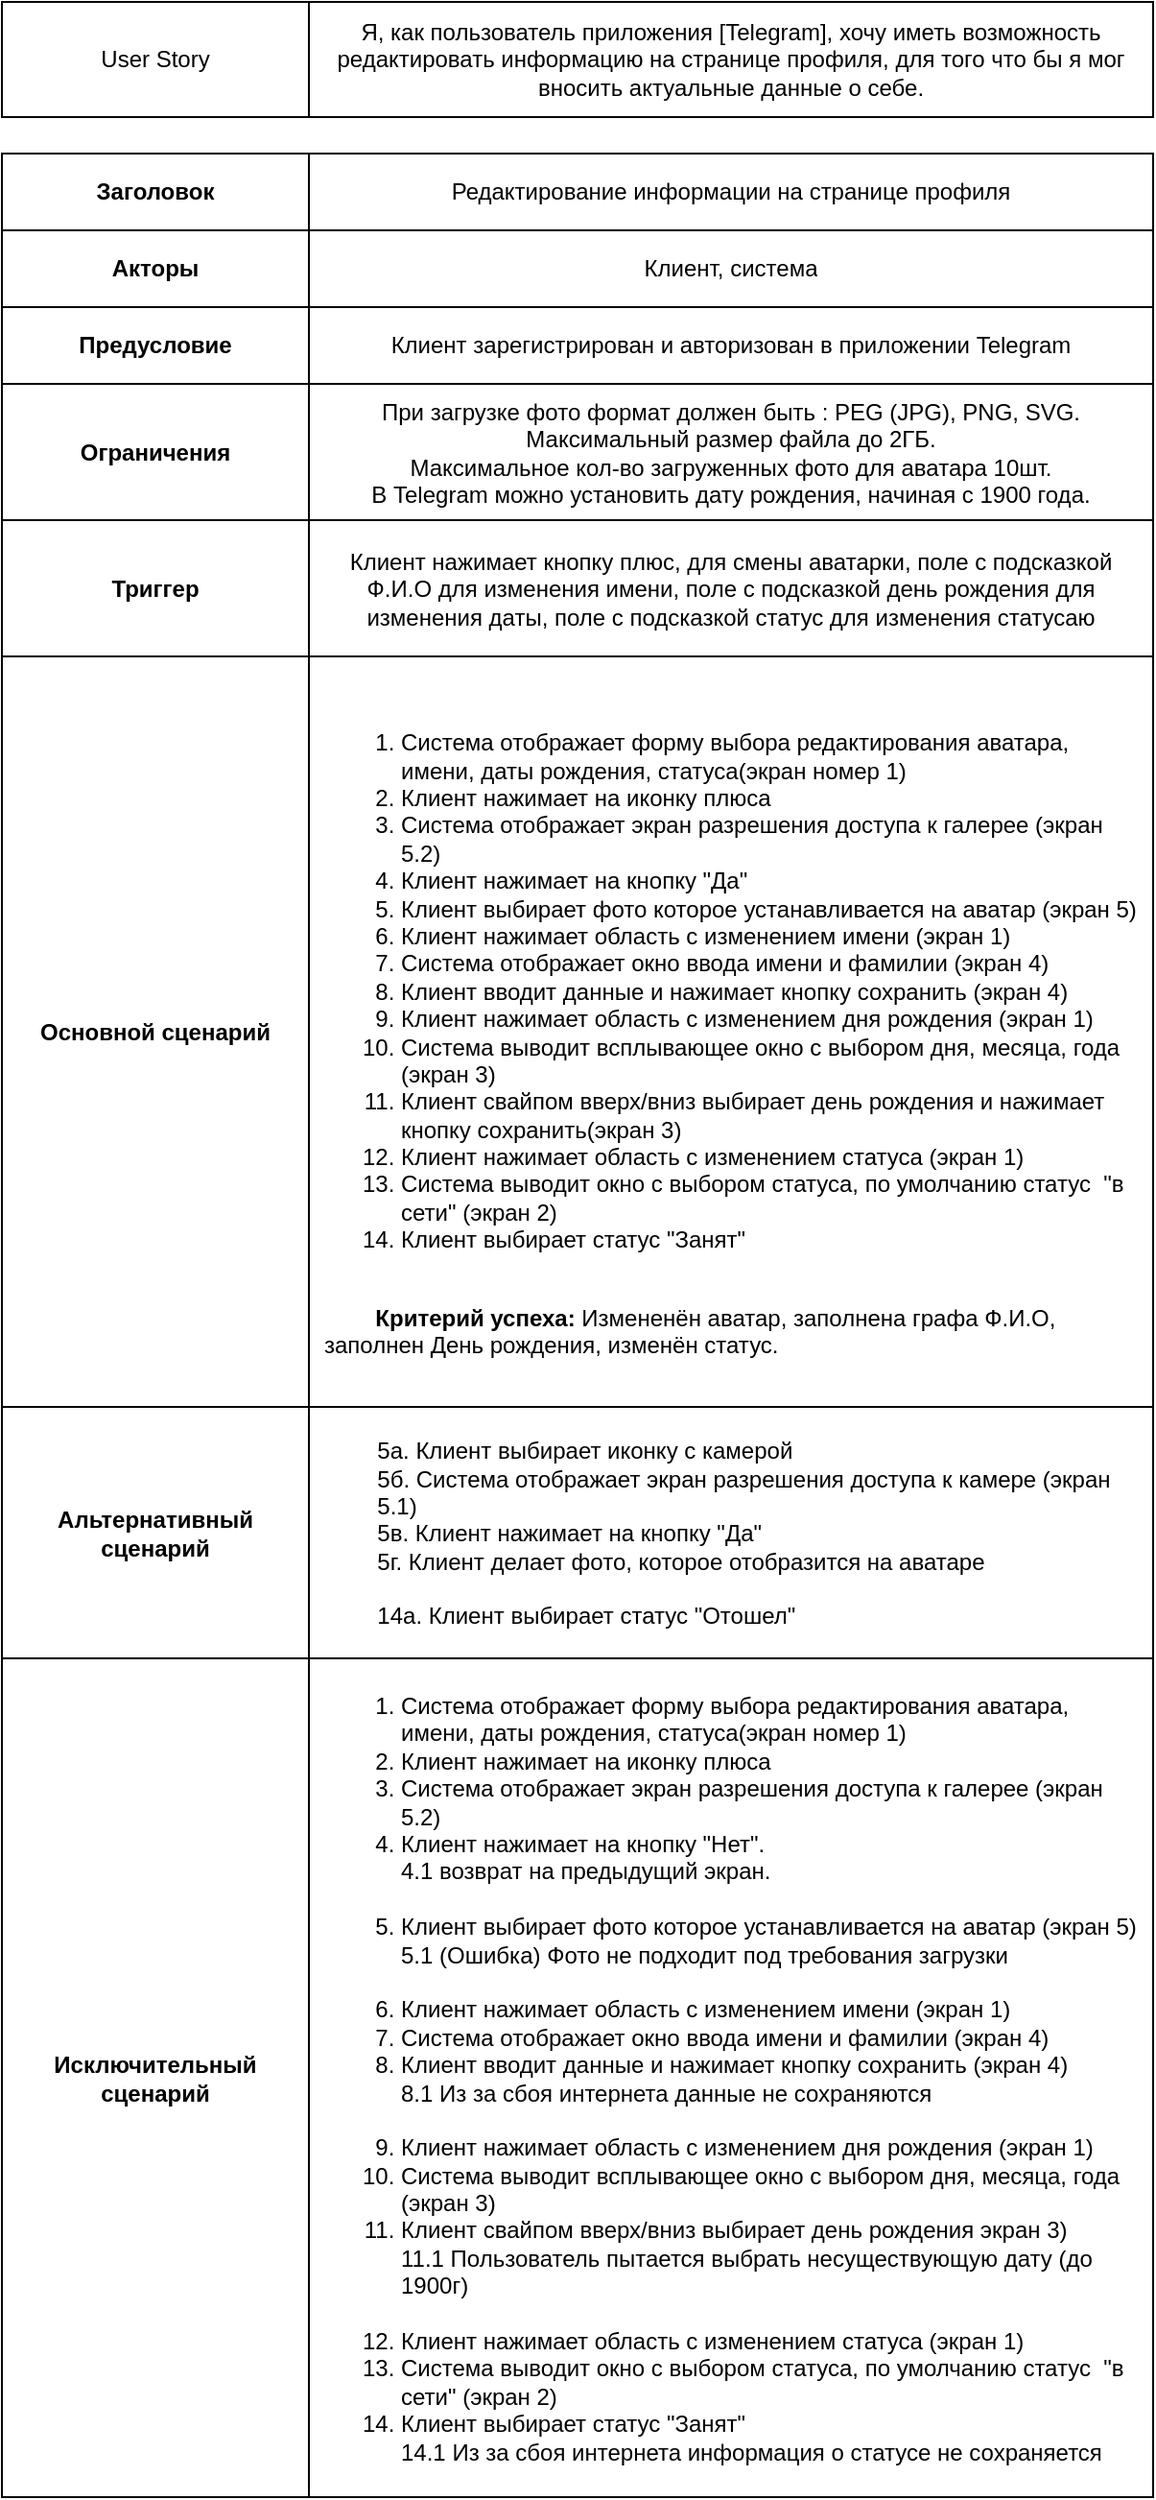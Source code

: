 <mxfile version="24.8.2" pages="2">
  <diagram id="iSdH8Bf3Pxa846-qju2B" name="Шаблон">
    <mxGraphModel dx="1194" dy="1616" grid="1" gridSize="10" guides="1" tooltips="1" connect="1" arrows="1" fold="1" page="1" pageScale="1" pageWidth="1169" pageHeight="827" math="0" shadow="0">
      <root>
        <mxCell id="0" />
        <mxCell id="1" parent="0" />
        <mxCell id="5DFN9uElky3kn-lGwo1o-1" value="" style="shape=table;startSize=0;container=1;collapsible=0;childLayout=tableLayout;" parent="1" vertex="1">
          <mxGeometry x="50" y="49" width="600" height="1221" as="geometry" />
        </mxCell>
        <mxCell id="5DFN9uElky3kn-lGwo1o-6" value="" style="shape=tableRow;horizontal=0;startSize=0;swimlaneHead=0;swimlaneBody=0;strokeColor=inherit;top=0;left=0;bottom=0;right=0;collapsible=0;dropTarget=0;fillColor=none;points=[[0,0.5],[1,0.5]];portConstraint=eastwest;" parent="5DFN9uElky3kn-lGwo1o-1" vertex="1">
          <mxGeometry width="600" height="40" as="geometry" />
        </mxCell>
        <mxCell id="5DFN9uElky3kn-lGwo1o-7" value="&lt;b&gt;Заголовок&lt;/b&gt;" style="shape=partialRectangle;html=1;whiteSpace=wrap;connectable=0;strokeColor=inherit;overflow=hidden;fillColor=none;top=0;left=0;bottom=0;right=0;pointerEvents=1;" parent="5DFN9uElky3kn-lGwo1o-6" vertex="1">
          <mxGeometry width="160" height="40" as="geometry">
            <mxRectangle width="160" height="40" as="alternateBounds" />
          </mxGeometry>
        </mxCell>
        <mxCell id="5DFN9uElky3kn-lGwo1o-9" value="Редактирование информации на странице профиля" style="shape=partialRectangle;html=1;whiteSpace=wrap;connectable=0;strokeColor=inherit;overflow=hidden;fillColor=none;top=0;left=0;bottom=0;right=0;pointerEvents=1;spacingLeft=7;spacingRight=7;" parent="5DFN9uElky3kn-lGwo1o-6" vertex="1">
          <mxGeometry x="160" width="440" height="40" as="geometry">
            <mxRectangle width="440" height="40" as="alternateBounds" />
          </mxGeometry>
        </mxCell>
        <mxCell id="5DFN9uElky3kn-lGwo1o-10" value="" style="shape=tableRow;horizontal=0;startSize=0;swimlaneHead=0;swimlaneBody=0;strokeColor=inherit;top=0;left=0;bottom=0;right=0;collapsible=0;dropTarget=0;fillColor=none;points=[[0,0.5],[1,0.5]];portConstraint=eastwest;" parent="5DFN9uElky3kn-lGwo1o-1" vertex="1">
          <mxGeometry y="40" width="600" height="40" as="geometry" />
        </mxCell>
        <mxCell id="5DFN9uElky3kn-lGwo1o-11" value="&lt;b&gt;Акторы&lt;/b&gt;" style="shape=partialRectangle;html=1;whiteSpace=wrap;connectable=0;strokeColor=inherit;overflow=hidden;fillColor=none;top=0;left=0;bottom=0;right=0;pointerEvents=1;" parent="5DFN9uElky3kn-lGwo1o-10" vertex="1">
          <mxGeometry width="160" height="40" as="geometry">
            <mxRectangle width="160" height="40" as="alternateBounds" />
          </mxGeometry>
        </mxCell>
        <mxCell id="5DFN9uElky3kn-lGwo1o-13" value="Клиент, система" style="shape=partialRectangle;html=1;whiteSpace=wrap;connectable=0;strokeColor=inherit;overflow=hidden;fillColor=none;top=0;left=0;bottom=0;right=0;pointerEvents=1;spacingLeft=7;spacingRight=7;" parent="5DFN9uElky3kn-lGwo1o-10" vertex="1">
          <mxGeometry x="160" width="440" height="40" as="geometry">
            <mxRectangle width="440" height="40" as="alternateBounds" />
          </mxGeometry>
        </mxCell>
        <mxCell id="5DFN9uElky3kn-lGwo1o-14" value="" style="shape=tableRow;horizontal=0;startSize=0;swimlaneHead=0;swimlaneBody=0;strokeColor=inherit;top=0;left=0;bottom=0;right=0;collapsible=0;dropTarget=0;fillColor=none;points=[[0,0.5],[1,0.5]];portConstraint=eastwest;" parent="5DFN9uElky3kn-lGwo1o-1" vertex="1">
          <mxGeometry y="80" width="600" height="40" as="geometry" />
        </mxCell>
        <mxCell id="5DFN9uElky3kn-lGwo1o-15" value="&lt;b&gt;Предусловие&lt;/b&gt;" style="shape=partialRectangle;html=1;whiteSpace=wrap;connectable=0;strokeColor=inherit;overflow=hidden;fillColor=none;top=0;left=0;bottom=0;right=0;pointerEvents=1;" parent="5DFN9uElky3kn-lGwo1o-14" vertex="1">
          <mxGeometry width="160" height="40" as="geometry">
            <mxRectangle width="160" height="40" as="alternateBounds" />
          </mxGeometry>
        </mxCell>
        <mxCell id="5DFN9uElky3kn-lGwo1o-17" value="Клиент зарегистрирован и авторизован в приложении Telegram" style="shape=partialRectangle;html=1;whiteSpace=wrap;connectable=0;strokeColor=inherit;overflow=hidden;fillColor=none;top=0;left=0;bottom=0;right=0;pointerEvents=1;spacingLeft=7;spacingRight=7;" parent="5DFN9uElky3kn-lGwo1o-14" vertex="1">
          <mxGeometry x="160" width="440" height="40" as="geometry">
            <mxRectangle width="440" height="40" as="alternateBounds" />
          </mxGeometry>
        </mxCell>
        <mxCell id="5DFN9uElky3kn-lGwo1o-18" value="" style="shape=tableRow;horizontal=0;startSize=0;swimlaneHead=0;swimlaneBody=0;strokeColor=inherit;top=0;left=0;bottom=0;right=0;collapsible=0;dropTarget=0;fillColor=none;points=[[0,0.5],[1,0.5]];portConstraint=eastwest;" parent="5DFN9uElky3kn-lGwo1o-1" vertex="1">
          <mxGeometry y="120" width="600" height="71" as="geometry" />
        </mxCell>
        <mxCell id="5DFN9uElky3kn-lGwo1o-19" value="&lt;b&gt;Ограничения&lt;/b&gt;" style="shape=partialRectangle;html=1;whiteSpace=wrap;connectable=0;strokeColor=inherit;overflow=hidden;fillColor=none;top=0;left=0;bottom=0;right=0;pointerEvents=1;" parent="5DFN9uElky3kn-lGwo1o-18" vertex="1">
          <mxGeometry width="160" height="71" as="geometry">
            <mxRectangle width="160" height="71" as="alternateBounds" />
          </mxGeometry>
        </mxCell>
        <mxCell id="5DFN9uElky3kn-lGwo1o-21" value="При загрузке фото формат должен быть : PEG (JPG), PNG, SVG.&lt;br&gt;Максимальный размер файла до 2ГБ.&lt;br&gt;Максимальное кол-во загруженных фото для аватара 10шт.&lt;br&gt;В Telegram можно установить дату рождения, начиная с 1900 года." style="shape=partialRectangle;html=1;whiteSpace=wrap;connectable=0;strokeColor=inherit;overflow=hidden;fillColor=none;top=0;left=0;bottom=0;right=0;pointerEvents=1;spacingLeft=7;spacingRight=7;" parent="5DFN9uElky3kn-lGwo1o-18" vertex="1">
          <mxGeometry x="160" width="440" height="71" as="geometry">
            <mxRectangle width="440" height="71" as="alternateBounds" />
          </mxGeometry>
        </mxCell>
        <mxCell id="5DFN9uElky3kn-lGwo1o-22" value="" style="shape=tableRow;horizontal=0;startSize=0;swimlaneHead=0;swimlaneBody=0;strokeColor=inherit;top=0;left=0;bottom=0;right=0;collapsible=0;dropTarget=0;fillColor=none;points=[[0,0.5],[1,0.5]];portConstraint=eastwest;" parent="5DFN9uElky3kn-lGwo1o-1" vertex="1">
          <mxGeometry y="191" width="600" height="71" as="geometry" />
        </mxCell>
        <mxCell id="5DFN9uElky3kn-lGwo1o-23" value="&lt;b&gt;Триггер&lt;/b&gt;" style="shape=partialRectangle;html=1;whiteSpace=wrap;connectable=0;strokeColor=inherit;overflow=hidden;fillColor=none;top=0;left=0;bottom=0;right=0;pointerEvents=1;" parent="5DFN9uElky3kn-lGwo1o-22" vertex="1">
          <mxGeometry width="160" height="71" as="geometry">
            <mxRectangle width="160" height="71" as="alternateBounds" />
          </mxGeometry>
        </mxCell>
        <mxCell id="5DFN9uElky3kn-lGwo1o-25" value="Клиент нажимает кнопку плюс, для смены аватарки, поле с подсказкой Ф.И.О для изменения имени, поле с подсказкой день рождения для изменения даты, поле с подсказкой статус для изменения статусаю" style="shape=partialRectangle;html=1;whiteSpace=wrap;connectable=0;strokeColor=inherit;overflow=hidden;fillColor=none;top=0;left=0;bottom=0;right=0;pointerEvents=1;spacingLeft=7;spacingRight=7;" parent="5DFN9uElky3kn-lGwo1o-22" vertex="1">
          <mxGeometry x="160" width="440" height="71" as="geometry">
            <mxRectangle width="440" height="71" as="alternateBounds" />
          </mxGeometry>
        </mxCell>
        <mxCell id="5DFN9uElky3kn-lGwo1o-26" value="" style="shape=tableRow;horizontal=0;startSize=0;swimlaneHead=0;swimlaneBody=0;strokeColor=inherit;top=0;left=0;bottom=0;right=0;collapsible=0;dropTarget=0;fillColor=none;points=[[0,0.5],[1,0.5]];portConstraint=eastwest;" parent="5DFN9uElky3kn-lGwo1o-1" vertex="1">
          <mxGeometry y="262" width="600" height="391" as="geometry" />
        </mxCell>
        <mxCell id="5DFN9uElky3kn-lGwo1o-27" value="&lt;b&gt;Основной сценарий&lt;/b&gt;" style="shape=partialRectangle;html=1;whiteSpace=wrap;connectable=0;strokeColor=inherit;overflow=hidden;fillColor=none;top=0;left=0;bottom=0;right=0;pointerEvents=1;" parent="5DFN9uElky3kn-lGwo1o-26" vertex="1">
          <mxGeometry width="160" height="391" as="geometry">
            <mxRectangle width="160" height="391" as="alternateBounds" />
          </mxGeometry>
        </mxCell>
        <mxCell id="5DFN9uElky3kn-lGwo1o-29" value="&lt;ol style=&quot;text-align: left;&quot;&gt;&lt;li&gt;Система отображает форму выбора редактирования аватара, имени, даты рождения, статуса(экран номер 1)&lt;/li&gt;&lt;li&gt;Клиент нажимает на иконку плюса&lt;/li&gt;&lt;li&gt;Система отображает экран разрешения доступа к галерее (экран 5.2)&lt;/li&gt;&lt;li&gt;Клиент нажимает на кнопку &quot;Да&quot;&lt;/li&gt;&lt;li&gt;Клиент выбирает фото которое устанавливается на аватар (экран 5)&lt;/li&gt;&lt;li&gt;Клиент нажимает область с изменением имени (экран 1)&amp;nbsp;&lt;/li&gt;&lt;li&gt;Система отображает окно ввода имени и фамилии (экран 4)&lt;/li&gt;&lt;li&gt;Клиент вводит данные и нажимает кнопку сохранить (экран 4)&lt;/li&gt;&lt;li&gt;Клиент нажимает область с изменением дня рождения (экран 1)&lt;/li&gt;&lt;li&gt;Система выводит всплывающее окно с выбором дня, месяца, года (экран 3)&lt;/li&gt;&lt;li&gt;Клиент свайпом вверх/вниз выбирает день рождения и нажимает кнопку сохранить(экран 3)&lt;/li&gt;&lt;li&gt;Клиент нажимает область с изменением статуса (экран 1)&lt;/li&gt;&lt;li&gt;Система выводит окно с выбором статуса, по умолчанию статус&amp;nbsp; &quot;в сети&quot; (экран 2)&lt;/li&gt;&lt;li&gt;Клиент выбирает статус &quot;Занят&quot;&amp;nbsp;&lt;br&gt;&lt;b style=&quot;text-align: center;&quot;&gt;&lt;br&gt;&lt;/b&gt;&lt;/li&gt;&lt;/ol&gt;&lt;b style=&quot;background-color: initial;&quot;&gt;&lt;div style=&quot;text-align: left;&quot;&gt;&lt;b style=&quot;background-color: initial;&quot;&gt;&lt;span style=&quot;white-space: pre;&quot;&gt;&#x9;&lt;/span&gt;&lt;/b&gt;&lt;b style=&quot;background-color: initial; text-align: center;&quot;&gt;Критерий успеха:&amp;nbsp;&lt;/b&gt;&lt;span style=&quot;background-color: initial; font-weight: normal; text-align: center;&quot;&gt;Измененён аватар, заполнена графа Ф.И.О, заполнен День рождения, изменён статус.&lt;/span&gt;&lt;/div&gt;&lt;/b&gt;" style="shape=partialRectangle;html=1;whiteSpace=wrap;connectable=0;strokeColor=inherit;overflow=hidden;fillColor=none;top=0;left=0;bottom=0;right=0;pointerEvents=1;spacingLeft=7;spacingRight=7;" parent="5DFN9uElky3kn-lGwo1o-26" vertex="1">
          <mxGeometry x="160" width="440" height="391" as="geometry">
            <mxRectangle width="440" height="391" as="alternateBounds" />
          </mxGeometry>
        </mxCell>
        <mxCell id="5DFN9uElky3kn-lGwo1o-30" value="" style="shape=tableRow;horizontal=0;startSize=0;swimlaneHead=0;swimlaneBody=0;strokeColor=inherit;top=0;left=0;bottom=0;right=0;collapsible=0;dropTarget=0;fillColor=none;points=[[0,0.5],[1,0.5]];portConstraint=eastwest;" parent="5DFN9uElky3kn-lGwo1o-1" vertex="1">
          <mxGeometry y="653" width="600" height="131" as="geometry" />
        </mxCell>
        <mxCell id="5DFN9uElky3kn-lGwo1o-31" value="&lt;b&gt;Альтернативный сценарий&lt;/b&gt;" style="shape=partialRectangle;html=1;whiteSpace=wrap;connectable=0;strokeColor=inherit;overflow=hidden;fillColor=none;top=0;left=0;bottom=0;right=0;pointerEvents=1;" parent="5DFN9uElky3kn-lGwo1o-30" vertex="1">
          <mxGeometry width="160" height="131" as="geometry">
            <mxRectangle width="160" height="131" as="alternateBounds" />
          </mxGeometry>
        </mxCell>
        <mxCell id="5DFN9uElky3kn-lGwo1o-33" value="&lt;span style=&quot;background-color: initial;&quot;&gt;&lt;span style=&quot;white-space: pre;&quot;&gt;&#x9;&lt;/span&gt;5а. Клиент выбирает иконку с камерой&lt;br&gt;&lt;span style=&quot;white-space: pre;&quot;&gt;&#x9;&lt;/span&gt;5б. Система отображает экран разрешения доступа к камере (экран &lt;span style=&quot;white-space: pre;&quot;&gt;&#x9;&lt;/span&gt;5.1)&amp;nbsp;&lt;/span&gt;&lt;div&gt;&lt;span style=&quot;white-space: pre;&quot;&gt;&#x9;&lt;/span&gt;5в.&amp;nbsp;&lt;span style=&quot;background-color: initial;&quot;&gt;Клиент нажимает на кнопку &quot;Да&quot;&lt;/span&gt;&lt;br&gt;&lt;span style=&quot;background-color: initial;&quot;&gt;&lt;span style=&quot;white-space: pre;&quot;&gt;&#x9;&lt;/span&gt;5г. Клиент делает фото, которое отобразится на аватаре&lt;br&gt;&lt;br&gt;&lt;span style=&quot;white-space: pre;&quot;&gt;&#x9;&lt;/span&gt;14а. Клиент выбирает статус &quot;Отошел&quot;&lt;br&gt;&lt;/span&gt;&lt;/div&gt;" style="shape=partialRectangle;html=1;whiteSpace=wrap;connectable=0;strokeColor=inherit;overflow=hidden;fillColor=none;top=0;left=0;bottom=0;right=0;pointerEvents=1;align=left;spacingLeft=7;spacingRight=7;" parent="5DFN9uElky3kn-lGwo1o-30" vertex="1">
          <mxGeometry x="160" width="440" height="131" as="geometry">
            <mxRectangle width="440" height="131" as="alternateBounds" />
          </mxGeometry>
        </mxCell>
        <mxCell id="5DFN9uElky3kn-lGwo1o-34" value="" style="shape=tableRow;horizontal=0;startSize=0;swimlaneHead=0;swimlaneBody=0;strokeColor=inherit;top=0;left=0;bottom=0;right=0;collapsible=0;dropTarget=0;fillColor=none;points=[[0,0.5],[1,0.5]];portConstraint=eastwest;" parent="5DFN9uElky3kn-lGwo1o-1" vertex="1">
          <mxGeometry y="784" width="600" height="437" as="geometry" />
        </mxCell>
        <mxCell id="5DFN9uElky3kn-lGwo1o-35" value="&lt;b&gt;Исключительный сценарий&lt;/b&gt;" style="shape=partialRectangle;html=1;whiteSpace=wrap;connectable=0;strokeColor=inherit;overflow=hidden;fillColor=none;top=0;left=0;bottom=0;right=0;pointerEvents=1;" parent="5DFN9uElky3kn-lGwo1o-34" vertex="1">
          <mxGeometry width="160" height="437" as="geometry">
            <mxRectangle width="160" height="437" as="alternateBounds" />
          </mxGeometry>
        </mxCell>
        <mxCell id="5DFN9uElky3kn-lGwo1o-37" value="&lt;div style=&quot;text-align: left;&quot;&gt;&lt;ol&gt;&lt;li&gt;Система отображает форму выбора редактирования аватара, имени, даты рождения, статуса(экран номер 1)&lt;/li&gt;&lt;li&gt;Клиент нажимает на иконку плюса&lt;/li&gt;&lt;li&gt;Система отображает экран разрешения доступа к галерее (экран 5.2)&lt;/li&gt;&lt;li&gt;Клиент нажимает на кнопку &quot;Нет&quot;.&lt;br&gt;4.1 возврат на предыдущий экран.&lt;br&gt;&lt;br&gt;&lt;/li&gt;&lt;li&gt;Клиент выбирает фото которое устанавливается на аватар (экран 5)&lt;br&gt;5.1 (Ошибка) Фото не подходит под требования загрузки&lt;br&gt;&lt;br&gt;&lt;/li&gt;&lt;li&gt;Клиент нажимает область с изменением имени (экран 1)&amp;nbsp;&lt;/li&gt;&lt;li&gt;Система отображает окно ввода имени и фамилии (экран 4)&lt;/li&gt;&lt;li&gt;Клиент вводит данные и нажимает кнопку сохранить (экран 4)&lt;br&gt;8.1 Из за сбоя интернета данные не сохраняются&lt;br&gt;&lt;br&gt;&lt;/li&gt;&lt;li&gt;Клиент нажимает область с изменением дня рождения (экран 1)&lt;/li&gt;&lt;li&gt;Система выводит всплывающее окно с выбором дня, месяца, года (экран 3)&lt;/li&gt;&lt;li&gt;Клиент свайпом вверх/вниз выбирает день рождения экран 3)&lt;br&gt;11.1 Пользователь пытается выбрать несуществующую дату (до 1900г)&lt;br&gt;&lt;br&gt;&lt;/li&gt;&lt;li&gt;Клиент нажимает область с изменением статуса (экран 1)&lt;/li&gt;&lt;li&gt;Система выводит окно с выбором статуса, по умолчанию статус&amp;nbsp; &quot;в сети&quot; (экран 2)&lt;/li&gt;&lt;li&gt;Клиент выбирает статус &quot;Занят&quot;&amp;nbsp;&lt;br&gt;14.1 Из за сбоя интернета информация о статусе не сохраняется&lt;/li&gt;&lt;/ol&gt;&lt;/div&gt;" style="shape=partialRectangle;html=1;whiteSpace=wrap;connectable=0;strokeColor=inherit;overflow=hidden;fillColor=none;top=0;left=0;bottom=0;right=0;pointerEvents=1;spacingLeft=7;spacingRight=7;" parent="5DFN9uElky3kn-lGwo1o-34" vertex="1">
          <mxGeometry x="160" width="440" height="437" as="geometry">
            <mxRectangle width="440" height="437" as="alternateBounds" />
          </mxGeometry>
        </mxCell>
        <mxCell id="w7P0oziuDzubAVSOEuZz-1" value="Я, как пользователь приложения [Telegram], хочу иметь возможность редактировать информацию на странице профиля, для того что бы я мог вносить актуальные данные о себе." style="text;html=1;align=center;verticalAlign=middle;whiteSpace=wrap;rounded=0;strokeColor=default;fillColor=default;" parent="1" vertex="1">
          <mxGeometry x="210" y="-30" width="440" height="60" as="geometry" />
        </mxCell>
        <mxCell id="w7P0oziuDzubAVSOEuZz-3" value="User Story" style="rounded=0;whiteSpace=wrap;html=1;" parent="1" vertex="1">
          <mxGeometry x="50" y="-30" width="160" height="60" as="geometry" />
        </mxCell>
      </root>
    </mxGraphModel>
  </diagram>
  <diagram id="kDOAFjhYfCbkSAanV9E3" name="Страница — 2">
    <mxGraphModel dx="954" dy="639" grid="1" gridSize="10" guides="1" tooltips="1" connect="1" arrows="1" fold="1" page="1" pageScale="1" pageWidth="827" pageHeight="1169" math="0" shadow="0">
      <root>
        <mxCell id="0" />
        <mxCell id="1" parent="0" />
      </root>
    </mxGraphModel>
  </diagram>
</mxfile>
